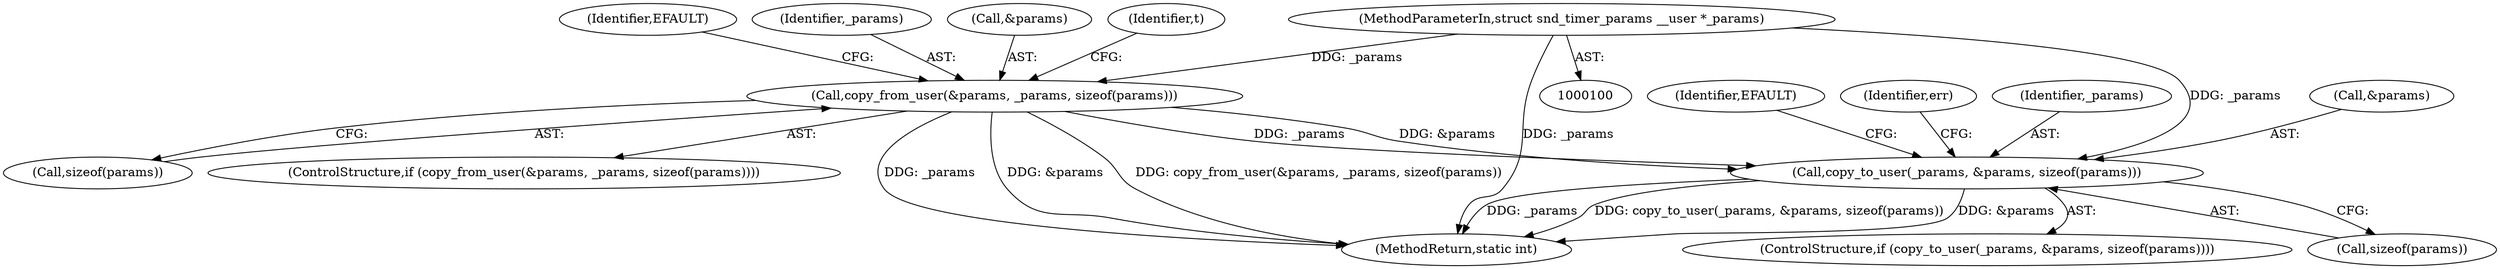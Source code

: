 digraph "0_linux_cec8f96e49d9be372fdb0c3836dcf31ec71e457e@API" {
"1000137" [label="(Call,copy_from_user(&params, _params, sizeof(params)))"];
"1000102" [label="(MethodParameterIn,struct snd_timer_params __user *_params)"];
"1000517" [label="(Call,copy_to_user(_params, &params, sizeof(params)))"];
"1000519" [label="(Call,&params)"];
"1000516" [label="(ControlStructure,if (copy_to_user(_params, &params, sizeof(params))))"];
"1000138" [label="(Call,&params)"];
"1000141" [label="(Call,sizeof(params))"];
"1000152" [label="(Identifier,t)"];
"1000145" [label="(Identifier,EFAULT)"];
"1000525" [label="(Identifier,EFAULT)"];
"1000102" [label="(MethodParameterIn,struct snd_timer_params __user *_params)"];
"1000527" [label="(Identifier,err)"];
"1000136" [label="(ControlStructure,if (copy_from_user(&params, _params, sizeof(params))))"];
"1000140" [label="(Identifier,_params)"];
"1000521" [label="(Call,sizeof(params))"];
"1000518" [label="(Identifier,_params)"];
"1000517" [label="(Call,copy_to_user(_params, &params, sizeof(params)))"];
"1000137" [label="(Call,copy_from_user(&params, _params, sizeof(params)))"];
"1000528" [label="(MethodReturn,static int)"];
"1000137" -> "1000136"  [label="AST: "];
"1000137" -> "1000141"  [label="CFG: "];
"1000138" -> "1000137"  [label="AST: "];
"1000140" -> "1000137"  [label="AST: "];
"1000141" -> "1000137"  [label="AST: "];
"1000145" -> "1000137"  [label="CFG: "];
"1000152" -> "1000137"  [label="CFG: "];
"1000137" -> "1000528"  [label="DDG: _params"];
"1000137" -> "1000528"  [label="DDG: &params"];
"1000137" -> "1000528"  [label="DDG: copy_from_user(&params, _params, sizeof(params))"];
"1000102" -> "1000137"  [label="DDG: _params"];
"1000137" -> "1000517"  [label="DDG: _params"];
"1000137" -> "1000517"  [label="DDG: &params"];
"1000102" -> "1000100"  [label="AST: "];
"1000102" -> "1000528"  [label="DDG: _params"];
"1000102" -> "1000517"  [label="DDG: _params"];
"1000517" -> "1000516"  [label="AST: "];
"1000517" -> "1000521"  [label="CFG: "];
"1000518" -> "1000517"  [label="AST: "];
"1000519" -> "1000517"  [label="AST: "];
"1000521" -> "1000517"  [label="AST: "];
"1000525" -> "1000517"  [label="CFG: "];
"1000527" -> "1000517"  [label="CFG: "];
"1000517" -> "1000528"  [label="DDG: &params"];
"1000517" -> "1000528"  [label="DDG: _params"];
"1000517" -> "1000528"  [label="DDG: copy_to_user(_params, &params, sizeof(params))"];
}
